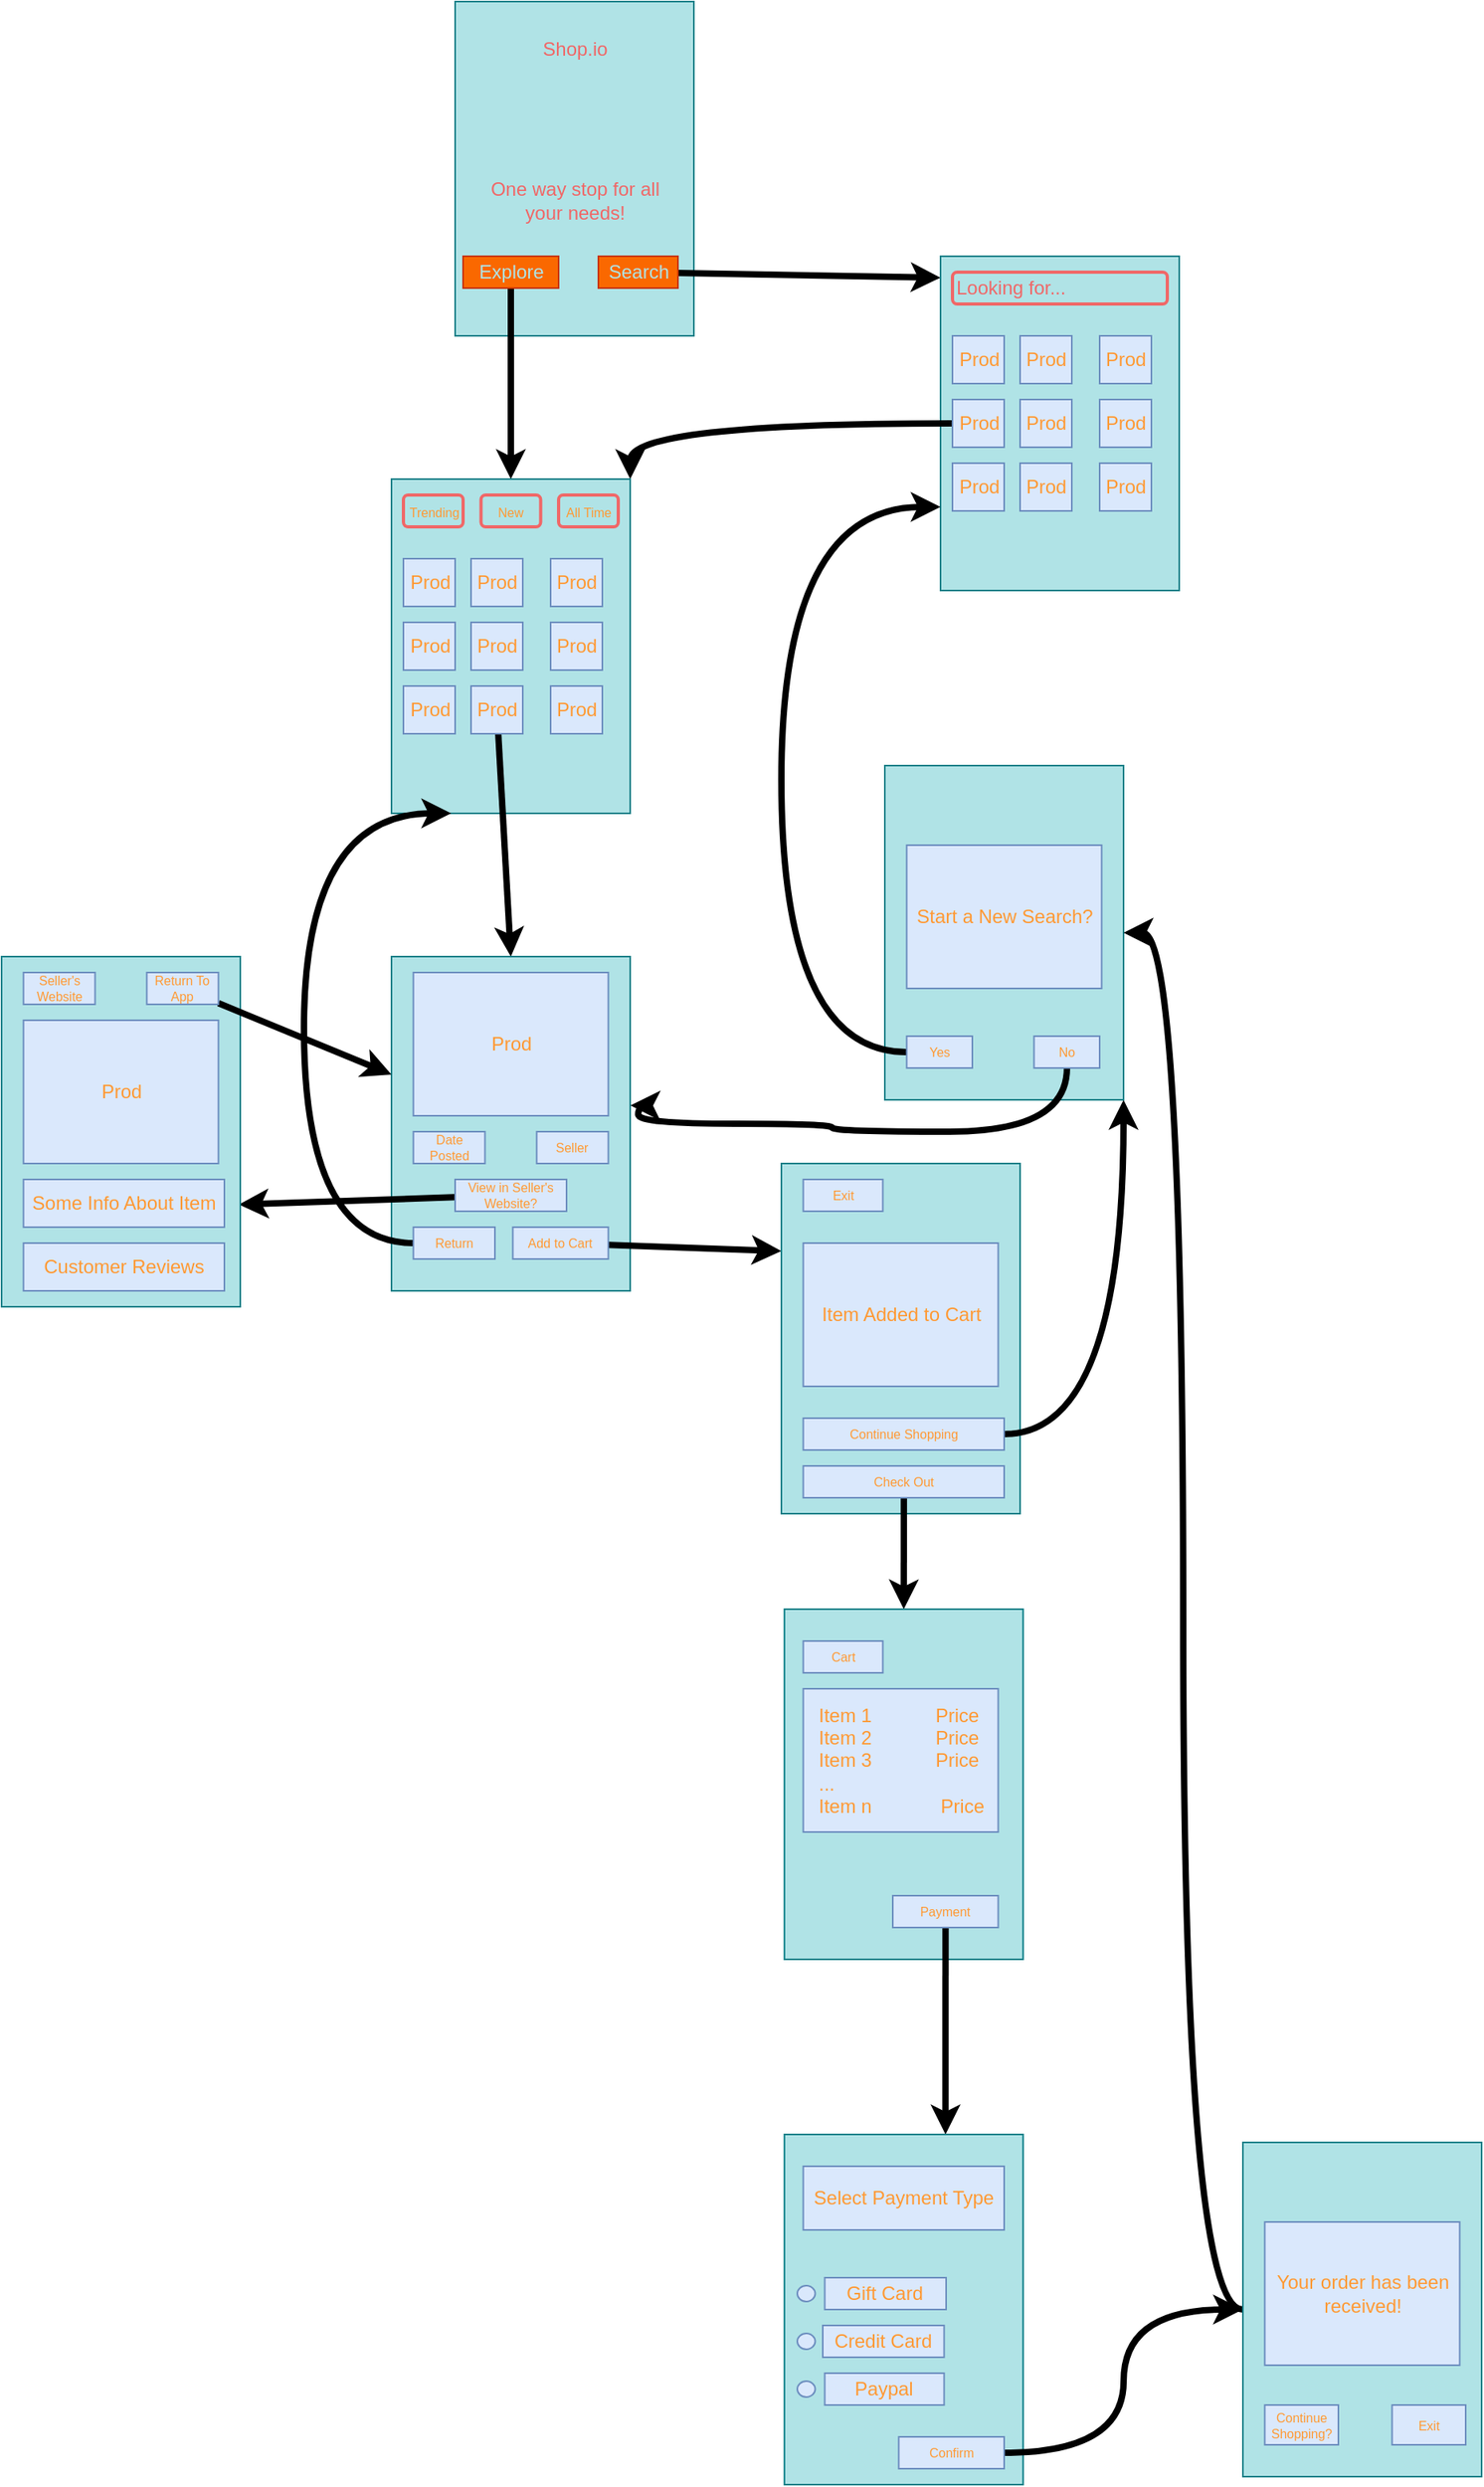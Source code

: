 <mxfile>
    <diagram id="jiOBFgiheBO2kc76T8QO" name="Page-1">
        <mxGraphModel dx="5490" dy="3355" grid="1" gridSize="10" guides="1" tooltips="1" connect="1" arrows="1" fold="1" page="1" pageScale="1" pageWidth="850" pageHeight="1100" math="0" shadow="0">
            <root>
                <mxCell id="0"/>
                <mxCell id="1" parent="0"/>
                <mxCell id="2" value="" style="whiteSpace=wrap;html=1;fillColor=#B0E3E6;strokeColor=#0e8088;" parent="1" vertex="1">
                    <mxGeometry x="155" y="170" width="150" height="210" as="geometry"/>
                </mxCell>
                <mxCell id="3" value="Shop.io" style="text;html=1;resizable=0;autosize=1;align=center;verticalAlign=middle;points=[];fillColor=none;strokeColor=none;rounded=0;fontColor=#F06767;" parent="1" vertex="1">
                    <mxGeometry x="200" y="190" width="60" height="20" as="geometry"/>
                </mxCell>
                <mxCell id="4" value="One way stop for all&lt;br&gt;your needs!" style="text;html=1;resizable=0;autosize=1;align=center;verticalAlign=middle;points=[];fillColor=none;strokeColor=none;rounded=0;fontColor=#F06767;" parent="1" vertex="1">
                    <mxGeometry x="170" y="280" width="120" height="30" as="geometry"/>
                </mxCell>
                <mxCell id="55" style="edgeStyle=none;html=1;entryX=0.5;entryY=0;entryDx=0;entryDy=0;fontColor=#FF9933;strokeWidth=4;" edge="1" parent="1" source="7" target="36">
                    <mxGeometry relative="1" as="geometry"/>
                </mxCell>
                <mxCell id="7" value="&lt;font color=&quot;#b0e3e6&quot;&gt;Explore&lt;br&gt;&lt;/font&gt;" style="text;html=1;resizable=0;autosize=1;align=center;verticalAlign=middle;points=[];rounded=0;fillColor=#fa6800;fontColor=#000000;strokeColor=#C73500;" parent="1" vertex="1">
                    <mxGeometry x="160" y="330" width="60" height="20" as="geometry"/>
                </mxCell>
                <mxCell id="35" style="edgeStyle=none;html=1;entryX=0;entryY=0.064;entryDx=0;entryDy=0;entryPerimeter=0;fontColor=#FF9933;strokeWidth=4;" edge="1" parent="1" source="8" target="9">
                    <mxGeometry relative="1" as="geometry"/>
                </mxCell>
                <mxCell id="8" value="&lt;font color=&quot;#b0e3e6&quot;&gt;Search&lt;br&gt;&lt;/font&gt;" style="text;html=1;resizable=0;autosize=1;align=center;verticalAlign=middle;points=[];rounded=0;fillColor=#fa6800;fontColor=#000000;strokeColor=#C73500;" parent="1" vertex="1">
                    <mxGeometry x="245" y="330" width="50" height="20" as="geometry"/>
                </mxCell>
                <mxCell id="9" value="" style="whiteSpace=wrap;html=1;fillColor=#B0E3E6;strokeColor=#0e8088;" parent="1" vertex="1">
                    <mxGeometry x="460" y="330" width="150" height="210" as="geometry"/>
                </mxCell>
                <mxCell id="16" value="&lt;font color=&quot;#f06767&quot;&gt;Looking for...&lt;/font&gt;" style="whiteSpace=wrap;html=1;fillColor=none;perimeterSpacing=16;strokeWidth=2;rounded=1;align=left;fontColor=#FF9933;strokeColor=#F06767;" parent="1" vertex="1">
                    <mxGeometry x="467.5" y="340" width="135" height="20" as="geometry"/>
                </mxCell>
                <mxCell id="17" value="&lt;font color=&quot;#ff9933&quot;&gt;Prod&lt;/font&gt;" style="whiteSpace=wrap;html=1;fillColor=#dae8fc;strokeColor=#6c8ebf;" vertex="1" parent="1">
                    <mxGeometry x="467.5" y="380" width="32.5" height="30" as="geometry"/>
                </mxCell>
                <mxCell id="19" value="" style="whiteSpace=wrap;html=1;fillColor=#dae8fc;strokeColor=#6c8ebf;" vertex="1" parent="1">
                    <mxGeometry x="510" y="380" width="32.5" height="30" as="geometry"/>
                </mxCell>
                <mxCell id="20" value="" style="whiteSpace=wrap;html=1;fillColor=#dae8fc;strokeColor=#6c8ebf;" vertex="1" parent="1">
                    <mxGeometry x="560" y="380" width="32.5" height="30" as="geometry"/>
                </mxCell>
                <mxCell id="21" value="" style="whiteSpace=wrap;html=1;fillColor=#dae8fc;strokeColor=#6c8ebf;" vertex="1" parent="1">
                    <mxGeometry x="467.5" y="420" width="32.5" height="30" as="geometry"/>
                </mxCell>
                <mxCell id="22" value="" style="whiteSpace=wrap;html=1;fillColor=#dae8fc;strokeColor=#6c8ebf;" vertex="1" parent="1">
                    <mxGeometry x="510" y="420" width="32.5" height="30" as="geometry"/>
                </mxCell>
                <mxCell id="23" value="" style="whiteSpace=wrap;html=1;fillColor=#dae8fc;strokeColor=#6c8ebf;" vertex="1" parent="1">
                    <mxGeometry x="560" y="420" width="32.5" height="30" as="geometry"/>
                </mxCell>
                <mxCell id="24" value="" style="whiteSpace=wrap;html=1;fillColor=#dae8fc;strokeColor=#6c8ebf;" vertex="1" parent="1">
                    <mxGeometry x="467.5" y="460" width="32.5" height="30" as="geometry"/>
                </mxCell>
                <mxCell id="25" value="" style="whiteSpace=wrap;html=1;fillColor=#dae8fc;strokeColor=#6c8ebf;" vertex="1" parent="1">
                    <mxGeometry x="510" y="460" width="32.5" height="30" as="geometry"/>
                </mxCell>
                <mxCell id="26" value="" style="whiteSpace=wrap;html=1;fillColor=#dae8fc;strokeColor=#6c8ebf;" vertex="1" parent="1">
                    <mxGeometry x="560" y="460" width="32.5" height="30" as="geometry"/>
                </mxCell>
                <mxCell id="27" value="&lt;font color=&quot;#ff9933&quot;&gt;Prod&lt;/font&gt;" style="whiteSpace=wrap;html=1;fillColor=#dae8fc;strokeColor=#6c8ebf;" vertex="1" parent="1">
                    <mxGeometry x="510" y="380" width="32.5" height="30" as="geometry"/>
                </mxCell>
                <mxCell id="28" value="&lt;font color=&quot;#ff9933&quot;&gt;Prod&lt;/font&gt;" style="whiteSpace=wrap;html=1;fillColor=#dae8fc;strokeColor=#6c8ebf;" vertex="1" parent="1">
                    <mxGeometry x="560" y="380" width="32.5" height="30" as="geometry"/>
                </mxCell>
                <mxCell id="101" style="edgeStyle=orthogonalEdgeStyle;curved=1;html=1;entryX=1;entryY=0;entryDx=0;entryDy=0;fontSize=8;fontColor=#FF9933;strokeWidth=4;" edge="1" parent="1" source="29" target="36">
                    <mxGeometry relative="1" as="geometry"/>
                </mxCell>
                <mxCell id="29" value="&lt;font color=&quot;#ff9933&quot;&gt;Prod&lt;/font&gt;" style="whiteSpace=wrap;html=1;fillColor=#dae8fc;strokeColor=#6c8ebf;" vertex="1" parent="1">
                    <mxGeometry x="467.5" y="420" width="32.5" height="30" as="geometry"/>
                </mxCell>
                <mxCell id="30" value="&lt;font color=&quot;#ff9933&quot;&gt;Prod&lt;/font&gt;" style="whiteSpace=wrap;html=1;fillColor=#dae8fc;strokeColor=#6c8ebf;" vertex="1" parent="1">
                    <mxGeometry x="510" y="420" width="32.5" height="30" as="geometry"/>
                </mxCell>
                <mxCell id="31" value="&lt;font color=&quot;#ff9933&quot;&gt;Prod&lt;/font&gt;" style="whiteSpace=wrap;html=1;fillColor=#dae8fc;strokeColor=#6c8ebf;" vertex="1" parent="1">
                    <mxGeometry x="560" y="420" width="32.5" height="30" as="geometry"/>
                </mxCell>
                <mxCell id="32" value="&lt;font color=&quot;#ff9933&quot;&gt;Prod&lt;/font&gt;" style="whiteSpace=wrap;html=1;fillColor=#dae8fc;strokeColor=#6c8ebf;" vertex="1" parent="1">
                    <mxGeometry x="467.5" y="460" width="32.5" height="30" as="geometry"/>
                </mxCell>
                <mxCell id="33" value="&lt;font color=&quot;#ff9933&quot;&gt;Prod&lt;/font&gt;" style="whiteSpace=wrap;html=1;fillColor=#dae8fc;strokeColor=#6c8ebf;" vertex="1" parent="1">
                    <mxGeometry x="510" y="460" width="32.5" height="30" as="geometry"/>
                </mxCell>
                <mxCell id="34" value="&lt;font color=&quot;#ff9933&quot;&gt;Prod&lt;/font&gt;" style="whiteSpace=wrap;html=1;fillColor=#dae8fc;strokeColor=#6c8ebf;" vertex="1" parent="1">
                    <mxGeometry x="560" y="460" width="32.5" height="30" as="geometry"/>
                </mxCell>
                <mxCell id="36" value="" style="whiteSpace=wrap;html=1;fillColor=#B0E3E6;strokeColor=#0e8088;" vertex="1" parent="1">
                    <mxGeometry x="115" y="470" width="150" height="210" as="geometry"/>
                </mxCell>
                <mxCell id="37" value="&lt;font style=&quot;font-size: 8px&quot;&gt;Trending&lt;/font&gt;" style="whiteSpace=wrap;html=1;fillColor=none;perimeterSpacing=16;strokeWidth=2;rounded=1;align=center;fontColor=#FF9933;strokeColor=#F06767;" vertex="1" parent="1">
                    <mxGeometry x="122.5" y="480" width="37.5" height="20" as="geometry"/>
                </mxCell>
                <mxCell id="38" value="&lt;font color=&quot;#ff9933&quot;&gt;Prod&lt;/font&gt;" style="whiteSpace=wrap;html=1;fillColor=#dae8fc;strokeColor=#6c8ebf;" vertex="1" parent="1">
                    <mxGeometry x="122.5" y="520" width="32.5" height="30" as="geometry"/>
                </mxCell>
                <mxCell id="39" value="" style="whiteSpace=wrap;html=1;fillColor=#dae8fc;strokeColor=#6c8ebf;" vertex="1" parent="1">
                    <mxGeometry x="165" y="520" width="32.5" height="30" as="geometry"/>
                </mxCell>
                <mxCell id="40" value="" style="whiteSpace=wrap;html=1;fillColor=#dae8fc;strokeColor=#6c8ebf;" vertex="1" parent="1">
                    <mxGeometry x="215" y="520" width="32.5" height="30" as="geometry"/>
                </mxCell>
                <mxCell id="41" value="" style="whiteSpace=wrap;html=1;fillColor=#dae8fc;strokeColor=#6c8ebf;" vertex="1" parent="1">
                    <mxGeometry x="122.5" y="560" width="32.5" height="30" as="geometry"/>
                </mxCell>
                <mxCell id="42" value="" style="whiteSpace=wrap;html=1;fillColor=#dae8fc;strokeColor=#6c8ebf;" vertex="1" parent="1">
                    <mxGeometry x="165" y="560" width="32.5" height="30" as="geometry"/>
                </mxCell>
                <mxCell id="43" value="" style="whiteSpace=wrap;html=1;fillColor=#dae8fc;strokeColor=#6c8ebf;" vertex="1" parent="1">
                    <mxGeometry x="215" y="560" width="32.5" height="30" as="geometry"/>
                </mxCell>
                <mxCell id="44" value="" style="whiteSpace=wrap;html=1;fillColor=#dae8fc;strokeColor=#6c8ebf;" vertex="1" parent="1">
                    <mxGeometry x="122.5" y="600" width="32.5" height="30" as="geometry"/>
                </mxCell>
                <mxCell id="45" value="" style="whiteSpace=wrap;html=1;fillColor=#dae8fc;strokeColor=#6c8ebf;" vertex="1" parent="1">
                    <mxGeometry x="165" y="600" width="32.5" height="30" as="geometry"/>
                </mxCell>
                <mxCell id="46" value="" style="whiteSpace=wrap;html=1;fillColor=#dae8fc;strokeColor=#6c8ebf;" vertex="1" parent="1">
                    <mxGeometry x="215" y="600" width="32.5" height="30" as="geometry"/>
                </mxCell>
                <mxCell id="47" value="&lt;font color=&quot;#ff9933&quot;&gt;Prod&lt;/font&gt;" style="whiteSpace=wrap;html=1;fillColor=#dae8fc;strokeColor=#6c8ebf;" vertex="1" parent="1">
                    <mxGeometry x="165" y="520" width="32.5" height="30" as="geometry"/>
                </mxCell>
                <mxCell id="48" value="&lt;font color=&quot;#ff9933&quot;&gt;Prod&lt;/font&gt;" style="whiteSpace=wrap;html=1;fillColor=#dae8fc;strokeColor=#6c8ebf;" vertex="1" parent="1">
                    <mxGeometry x="215" y="520" width="32.5" height="30" as="geometry"/>
                </mxCell>
                <mxCell id="49" value="&lt;font color=&quot;#ff9933&quot;&gt;Prod&lt;/font&gt;" style="whiteSpace=wrap;html=1;fillColor=#dae8fc;strokeColor=#6c8ebf;" vertex="1" parent="1">
                    <mxGeometry x="122.5" y="560" width="32.5" height="30" as="geometry"/>
                </mxCell>
                <mxCell id="50" value="&lt;font color=&quot;#ff9933&quot;&gt;Prod&lt;/font&gt;" style="whiteSpace=wrap;html=1;fillColor=#dae8fc;strokeColor=#6c8ebf;" vertex="1" parent="1">
                    <mxGeometry x="165" y="560" width="32.5" height="30" as="geometry"/>
                </mxCell>
                <mxCell id="51" value="&lt;font color=&quot;#ff9933&quot;&gt;Prod&lt;/font&gt;" style="whiteSpace=wrap;html=1;fillColor=#dae8fc;strokeColor=#6c8ebf;" vertex="1" parent="1">
                    <mxGeometry x="215" y="560" width="32.5" height="30" as="geometry"/>
                </mxCell>
                <mxCell id="52" value="&lt;font color=&quot;#ff9933&quot;&gt;Prod&lt;/font&gt;" style="whiteSpace=wrap;html=1;fillColor=#dae8fc;strokeColor=#6c8ebf;" vertex="1" parent="1">
                    <mxGeometry x="122.5" y="600" width="32.5" height="30" as="geometry"/>
                </mxCell>
                <mxCell id="59" style="edgeStyle=none;html=1;fontSize=8;fontColor=#FF9933;strokeWidth=4;entryX=0.5;entryY=0;entryDx=0;entryDy=0;" edge="1" parent="1" source="53" target="60">
                    <mxGeometry relative="1" as="geometry">
                        <mxPoint x="181.25" y="770" as="targetPoint"/>
                    </mxGeometry>
                </mxCell>
                <mxCell id="53" value="&lt;font color=&quot;#ff9933&quot;&gt;Prod&lt;/font&gt;" style="whiteSpace=wrap;html=1;fillColor=#dae8fc;strokeColor=#6c8ebf;" vertex="1" parent="1">
                    <mxGeometry x="165" y="600" width="32.5" height="30" as="geometry"/>
                </mxCell>
                <mxCell id="54" value="&lt;font color=&quot;#ff9933&quot;&gt;Prod&lt;/font&gt;" style="whiteSpace=wrap;html=1;fillColor=#dae8fc;strokeColor=#6c8ebf;" vertex="1" parent="1">
                    <mxGeometry x="215" y="600" width="32.5" height="30" as="geometry"/>
                </mxCell>
                <mxCell id="56" value="&lt;span style=&quot;font-size: 8px&quot;&gt;New&lt;/span&gt;" style="whiteSpace=wrap;html=1;fillColor=none;perimeterSpacing=16;strokeWidth=2;rounded=1;align=center;fontColor=#FF9933;strokeColor=#F06767;" vertex="1" parent="1">
                    <mxGeometry x="171.25" y="480" width="37.5" height="20" as="geometry"/>
                </mxCell>
                <mxCell id="57" value="&lt;span style=&quot;font-size: 8px&quot;&gt;All Time&lt;/span&gt;" style="whiteSpace=wrap;html=1;fillColor=none;perimeterSpacing=16;strokeWidth=2;rounded=1;align=center;fontColor=#FF9933;strokeColor=#F06767;" vertex="1" parent="1">
                    <mxGeometry x="220" y="480" width="37.5" height="20" as="geometry"/>
                </mxCell>
                <mxCell id="60" value="" style="whiteSpace=wrap;html=1;fillColor=#B0E3E6;strokeColor=#0e8088;" vertex="1" parent="1">
                    <mxGeometry x="115" y="770" width="150" height="210" as="geometry"/>
                </mxCell>
                <mxCell id="61" value="&lt;font color=&quot;#ff9933&quot;&gt;Prod&lt;/font&gt;" style="whiteSpace=wrap;html=1;fillColor=#dae8fc;strokeColor=#6c8ebf;" vertex="1" parent="1">
                    <mxGeometry x="128.75" y="780" width="122.5" height="90" as="geometry"/>
                </mxCell>
                <mxCell id="62" value="&lt;font color=&quot;#ff9933&quot;&gt;Date Posted&lt;/font&gt;" style="whiteSpace=wrap;html=1;labelBackgroundColor=none;fontSize=8;fillColor=#dae8fc;strokeColor=#6c8ebf;" vertex="1" parent="1">
                    <mxGeometry x="128.75" y="880" width="45" height="20" as="geometry"/>
                </mxCell>
                <mxCell id="64" value="&lt;font color=&quot;#ff9933&quot;&gt;Seller&lt;/font&gt;" style="whiteSpace=wrap;html=1;labelBackgroundColor=none;fontSize=8;fillColor=#dae8fc;strokeColor=#6c8ebf;" vertex="1" parent="1">
                    <mxGeometry x="206.25" y="880" width="45" height="20" as="geometry"/>
                </mxCell>
                <mxCell id="76" style="edgeStyle=none;html=1;entryX=0;entryY=0.25;entryDx=0;entryDy=0;fontSize=8;fontColor=#FF9933;strokeWidth=4;" edge="1" parent="1" source="65" target="69">
                    <mxGeometry relative="1" as="geometry"/>
                </mxCell>
                <mxCell id="65" value="&lt;font color=&quot;#ff9933&quot;&gt;Add to Cart&lt;/font&gt;" style="whiteSpace=wrap;html=1;labelBackgroundColor=none;fontSize=8;fillColor=#dae8fc;strokeColor=#6c8ebf;" vertex="1" parent="1">
                    <mxGeometry x="191.25" y="940" width="60" height="20" as="geometry"/>
                </mxCell>
                <mxCell id="92" style="edgeStyle=orthogonalEdgeStyle;curved=1;html=1;entryX=0.25;entryY=1;entryDx=0;entryDy=0;fontSize=8;fontColor=#FF9933;strokeWidth=4;" edge="1" parent="1" source="66" target="36">
                    <mxGeometry relative="1" as="geometry">
                        <Array as="points">
                            <mxPoint x="60" y="950"/>
                            <mxPoint x="60" y="680"/>
                        </Array>
                    </mxGeometry>
                </mxCell>
                <mxCell id="66" value="&lt;font color=&quot;#ff9933&quot;&gt;Return&lt;/font&gt;" style="whiteSpace=wrap;html=1;labelBackgroundColor=none;fontSize=8;fillColor=#dae8fc;strokeColor=#6c8ebf;" vertex="1" parent="1">
                    <mxGeometry x="128.75" y="940" width="51.25" height="20" as="geometry"/>
                </mxCell>
                <mxCell id="86" style="edgeStyle=none;html=1;entryX=0.994;entryY=0.708;entryDx=0;entryDy=0;entryPerimeter=0;fontSize=8;fontColor=#FF9933;strokeWidth=4;" edge="1" parent="1" source="67" target="79">
                    <mxGeometry relative="1" as="geometry"/>
                </mxCell>
                <mxCell id="67" value="&lt;font color=&quot;#ff9933&quot;&gt;View in Seller's Website?&lt;/font&gt;" style="whiteSpace=wrap;html=1;labelBackgroundColor=none;fontSize=8;fillColor=#dae8fc;strokeColor=#6c8ebf;" vertex="1" parent="1">
                    <mxGeometry x="155" y="910" width="70" height="20" as="geometry"/>
                </mxCell>
                <mxCell id="69" value="" style="whiteSpace=wrap;html=1;fillColor=#B0E3E6;strokeColor=#0e8088;" vertex="1" parent="1">
                    <mxGeometry x="360" y="900" width="150" height="220" as="geometry"/>
                </mxCell>
                <mxCell id="70" value="&lt;font color=&quot;#ff9933&quot;&gt;Item Added to Cart&lt;/font&gt;" style="whiteSpace=wrap;html=1;fillColor=#dae8fc;strokeColor=#6c8ebf;" vertex="1" parent="1">
                    <mxGeometry x="373.75" y="950" width="122.5" height="90" as="geometry"/>
                </mxCell>
                <mxCell id="97" style="edgeStyle=orthogonalEdgeStyle;curved=1;html=1;entryX=1;entryY=1;entryDx=0;entryDy=0;fontSize=8;fontColor=#FF9933;strokeWidth=4;exitX=1;exitY=0.5;exitDx=0;exitDy=0;" edge="1" parent="1" source="77" target="94">
                    <mxGeometry relative="1" as="geometry">
                        <Array as="points">
                            <mxPoint x="575" y="1070"/>
                        </Array>
                    </mxGeometry>
                </mxCell>
                <mxCell id="77" value="&lt;font color=&quot;#ff9933&quot;&gt;Continue Shopping&lt;/font&gt;" style="whiteSpace=wrap;html=1;labelBackgroundColor=none;fontSize=8;fillColor=#dae8fc;strokeColor=#6c8ebf;" vertex="1" parent="1">
                    <mxGeometry x="373.75" y="1060" width="126.25" height="20" as="geometry"/>
                </mxCell>
                <mxCell id="79" value="" style="whiteSpace=wrap;html=1;fillColor=#B0E3E6;strokeColor=#0e8088;" vertex="1" parent="1">
                    <mxGeometry x="-130" y="770" width="150" height="220" as="geometry"/>
                </mxCell>
                <mxCell id="80" value="&lt;font color=&quot;#ff9933&quot;&gt;Prod&lt;/font&gt;" style="whiteSpace=wrap;html=1;fillColor=#dae8fc;strokeColor=#6c8ebf;" vertex="1" parent="1">
                    <mxGeometry x="-116.25" y="810" width="122.5" height="90" as="geometry"/>
                </mxCell>
                <mxCell id="87" value="&lt;font color=&quot;#ff9933&quot;&gt;Seller's Website&lt;/font&gt;" style="whiteSpace=wrap;html=1;labelBackgroundColor=none;fontSize=8;fillColor=#dae8fc;strokeColor=#6c8ebf;" vertex="1" parent="1">
                    <mxGeometry x="-116.25" y="780" width="45" height="20" as="geometry"/>
                </mxCell>
                <mxCell id="88" value="&lt;font color=&quot;#ff9933&quot;&gt;Some Info About Item&lt;/font&gt;" style="whiteSpace=wrap;html=1;fillColor=#dae8fc;strokeColor=#6c8ebf;" vertex="1" parent="1">
                    <mxGeometry x="-116.25" y="910" width="126.25" height="30" as="geometry"/>
                </mxCell>
                <mxCell id="89" value="&lt;font color=&quot;#ff9933&quot;&gt;Customer Reviews&lt;/font&gt;" style="whiteSpace=wrap;html=1;fillColor=#dae8fc;strokeColor=#6c8ebf;" vertex="1" parent="1">
                    <mxGeometry x="-116.25" y="950" width="126.25" height="30" as="geometry"/>
                </mxCell>
                <mxCell id="91" style="edgeStyle=none;html=1;fontSize=8;fontColor=#FF9933;strokeWidth=4;" edge="1" parent="1" source="90" target="60">
                    <mxGeometry relative="1" as="geometry"/>
                </mxCell>
                <mxCell id="90" value="&lt;font color=&quot;#ff9933&quot;&gt;Return To App&lt;/font&gt;" style="whiteSpace=wrap;html=1;labelBackgroundColor=none;fontSize=8;fillColor=#dae8fc;strokeColor=#6c8ebf;" vertex="1" parent="1">
                    <mxGeometry x="-38.75" y="780" width="45" height="20" as="geometry"/>
                </mxCell>
                <mxCell id="94" value="" style="whiteSpace=wrap;html=1;fillColor=#B0E3E6;strokeColor=#0e8088;" vertex="1" parent="1">
                    <mxGeometry x="425" y="650" width="150" height="210" as="geometry"/>
                </mxCell>
                <mxCell id="95" value="&lt;font color=&quot;#ff9933&quot;&gt;Start a New Search?&lt;/font&gt;" style="whiteSpace=wrap;html=1;fillColor=#dae8fc;strokeColor=#6c8ebf;" vertex="1" parent="1">
                    <mxGeometry x="438.75" y="700" width="122.5" height="90" as="geometry"/>
                </mxCell>
                <mxCell id="100" style="edgeStyle=orthogonalEdgeStyle;curved=1;html=1;entryX=0;entryY=0.75;entryDx=0;entryDy=0;fontSize=8;fontColor=#FF9933;strokeWidth=4;" edge="1" parent="1" source="96" target="9">
                    <mxGeometry relative="1" as="geometry">
                        <Array as="points">
                            <mxPoint x="360" y="830"/>
                            <mxPoint x="360" y="488"/>
                        </Array>
                    </mxGeometry>
                </mxCell>
                <mxCell id="96" value="&lt;font color=&quot;#ff9933&quot;&gt;Yes&lt;/font&gt;" style="whiteSpace=wrap;html=1;labelBackgroundColor=none;fontSize=8;fillColor=#dae8fc;strokeColor=#6c8ebf;" vertex="1" parent="1">
                    <mxGeometry x="438.75" y="820" width="41.25" height="20" as="geometry"/>
                </mxCell>
                <mxCell id="99" style="edgeStyle=orthogonalEdgeStyle;curved=1;html=1;entryX=1.001;entryY=0.445;entryDx=0;entryDy=0;entryPerimeter=0;fontSize=8;fontColor=#FF9933;strokeWidth=4;" edge="1" parent="1" source="98" target="60">
                    <mxGeometry relative="1" as="geometry">
                        <Array as="points">
                            <mxPoint x="539" y="880"/>
                            <mxPoint x="392" y="880"/>
                            <mxPoint x="392" y="875"/>
                            <mxPoint x="270" y="875"/>
                            <mxPoint x="270" y="864"/>
                        </Array>
                    </mxGeometry>
                </mxCell>
                <mxCell id="98" value="&lt;font color=&quot;#ff9933&quot;&gt;No&lt;/font&gt;" style="whiteSpace=wrap;html=1;labelBackgroundColor=none;fontSize=8;fillColor=#dae8fc;strokeColor=#6c8ebf;" vertex="1" parent="1">
                    <mxGeometry x="518.75" y="820" width="41.25" height="20" as="geometry"/>
                </mxCell>
                <mxCell id="111" style="edgeStyle=orthogonalEdgeStyle;curved=1;html=1;fontSize=8;fontColor=#FF9933;strokeWidth=4;" edge="1" parent="1" source="102" target="106">
                    <mxGeometry relative="1" as="geometry"/>
                </mxCell>
                <mxCell id="102" value="&lt;font color=&quot;#ff9933&quot;&gt;Check Out&lt;/font&gt;" style="whiteSpace=wrap;html=1;labelBackgroundColor=none;fontSize=8;fillColor=#dae8fc;strokeColor=#6c8ebf;" vertex="1" parent="1">
                    <mxGeometry x="373.75" y="1090" width="126.25" height="20" as="geometry"/>
                </mxCell>
                <mxCell id="104" value="&lt;font color=&quot;#ff9933&quot;&gt;Exit&lt;/font&gt;" style="whiteSpace=wrap;html=1;labelBackgroundColor=none;fontSize=8;fillColor=#dae8fc;strokeColor=#6c8ebf;" vertex="1" parent="1">
                    <mxGeometry x="373.75" y="910" width="50" height="20" as="geometry"/>
                </mxCell>
                <mxCell id="106" value="" style="whiteSpace=wrap;html=1;fillColor=#B0E3E6;strokeColor=#0e8088;" vertex="1" parent="1">
                    <mxGeometry x="361.88" y="1180" width="150" height="220" as="geometry"/>
                </mxCell>
                <mxCell id="112" value="&lt;font color=&quot;#ff9933&quot;&gt;Cart&lt;/font&gt;" style="whiteSpace=wrap;html=1;labelBackgroundColor=none;fontSize=8;fillColor=#dae8fc;strokeColor=#6c8ebf;" vertex="1" parent="1">
                    <mxGeometry x="373.75" y="1200" width="50" height="20" as="geometry"/>
                </mxCell>
                <mxCell id="113" value="&lt;div style=&quot;text-align: left&quot;&gt;&lt;span style=&quot;color: rgb(255 , 153 , 51)&quot;&gt;Item 1&amp;nbsp; &amp;nbsp; &amp;nbsp; &amp;nbsp; &amp;nbsp; &amp;nbsp; Price&lt;/span&gt;&lt;/div&gt;&lt;font color=&quot;#ff9933&quot;&gt;&lt;div style=&quot;text-align: left&quot;&gt;&lt;span&gt;Item 2&amp;nbsp; &amp;nbsp; &amp;nbsp; &amp;nbsp; &amp;nbsp; &amp;nbsp; Price&lt;/span&gt;&lt;/div&gt;&lt;div style=&quot;text-align: left&quot;&gt;&lt;span&gt;Item 3&amp;nbsp; &amp;nbsp; &amp;nbsp; &amp;nbsp; &amp;nbsp; &amp;nbsp; Price&lt;/span&gt;&lt;/div&gt;&lt;div style=&quot;text-align: left&quot;&gt;&lt;span&gt;...&lt;/span&gt;&lt;/div&gt;&lt;div style=&quot;text-align: left&quot;&gt;&lt;span&gt;Item n&amp;nbsp; &amp;nbsp; &amp;nbsp; &amp;nbsp; &amp;nbsp; &amp;nbsp; &amp;nbsp;Price&lt;/span&gt;&lt;/div&gt;&lt;/font&gt;" style="whiteSpace=wrap;html=1;fillColor=#dae8fc;strokeColor=#6c8ebf;align=center;" vertex="1" parent="1">
                    <mxGeometry x="373.75" y="1230" width="122.5" height="90" as="geometry"/>
                </mxCell>
                <mxCell id="115" style="edgeStyle=orthogonalEdgeStyle;curved=1;html=1;fontSize=8;fontColor=#FF9933;strokeWidth=4;" edge="1" parent="1" source="114">
                    <mxGeometry relative="1" as="geometry">
                        <mxPoint x="463.125" y="1510" as="targetPoint"/>
                    </mxGeometry>
                </mxCell>
                <mxCell id="114" value="&lt;font color=&quot;#ff9933&quot;&gt;Payment&lt;/font&gt;" style="whiteSpace=wrap;html=1;labelBackgroundColor=none;fontSize=8;fillColor=#dae8fc;strokeColor=#6c8ebf;" vertex="1" parent="1">
                    <mxGeometry x="430" y="1360" width="66.25" height="20" as="geometry"/>
                </mxCell>
                <mxCell id="116" value="" style="whiteSpace=wrap;html=1;fillColor=#B0E3E6;strokeColor=#0e8088;" vertex="1" parent="1">
                    <mxGeometry x="361.88" y="1510" width="150" height="220" as="geometry"/>
                </mxCell>
                <mxCell id="121" value="&lt;div style=&quot;text-align: left&quot;&gt;&lt;font color=&quot;#ff9933&quot;&gt;Select Payment Type&lt;/font&gt;&lt;/div&gt;" style="whiteSpace=wrap;html=1;fillColor=#dae8fc;strokeColor=#6c8ebf;align=center;" vertex="1" parent="1">
                    <mxGeometry x="373.75" y="1530" width="126.25" height="40" as="geometry"/>
                </mxCell>
                <mxCell id="122" value="&lt;div style=&quot;text-align: left&quot;&gt;&lt;font color=&quot;#ff9933&quot;&gt;Gift Card&lt;/font&gt;&lt;/div&gt;" style="whiteSpace=wrap;html=1;fillColor=#dae8fc;strokeColor=#6c8ebf;align=center;" vertex="1" parent="1">
                    <mxGeometry x="387.25" y="1600" width="76.25" height="20" as="geometry"/>
                </mxCell>
                <mxCell id="123" value="&lt;div style=&quot;text-align: left&quot;&gt;&lt;font color=&quot;#ff9933&quot;&gt;Credit Card&lt;/font&gt;&lt;/div&gt;" style="whiteSpace=wrap;html=1;fillColor=#dae8fc;strokeColor=#6c8ebf;align=center;" vertex="1" parent="1">
                    <mxGeometry x="386" y="1630" width="76.25" height="20" as="geometry"/>
                </mxCell>
                <mxCell id="124" value="&lt;div style=&quot;text-align: left&quot;&gt;&lt;font color=&quot;#ff9933&quot;&gt;Paypal&lt;/font&gt;&lt;/div&gt;" style="whiteSpace=wrap;html=1;fillColor=#dae8fc;strokeColor=#6c8ebf;align=center;" vertex="1" parent="1">
                    <mxGeometry x="387.25" y="1660" width="75" height="20" as="geometry"/>
                </mxCell>
                <mxCell id="126" value="" style="ellipse;whiteSpace=wrap;html=1;labelBackgroundColor=none;fontSize=8;fillColor=#dae8fc;strokeColor=#6c8ebf;" vertex="1" parent="1">
                    <mxGeometry x="370" y="1605" width="11.25" height="10" as="geometry"/>
                </mxCell>
                <mxCell id="127" value="" style="ellipse;whiteSpace=wrap;html=1;labelBackgroundColor=none;fontSize=8;fillColor=#dae8fc;strokeColor=#6c8ebf;" vertex="1" parent="1">
                    <mxGeometry x="370" y="1635" width="11.25" height="10" as="geometry"/>
                </mxCell>
                <mxCell id="128" value="" style="ellipse;whiteSpace=wrap;html=1;labelBackgroundColor=none;fontSize=8;fillColor=#dae8fc;strokeColor=#6c8ebf;" vertex="1" parent="1">
                    <mxGeometry x="370" y="1665" width="11.25" height="10" as="geometry"/>
                </mxCell>
                <mxCell id="143" style="edgeStyle=orthogonalEdgeStyle;curved=1;html=1;fontSize=8;fontColor=#FF9933;strokeWidth=4;" edge="1" parent="1" source="129" target="139">
                    <mxGeometry relative="1" as="geometry"/>
                </mxCell>
                <mxCell id="129" value="&lt;font color=&quot;#ff9933&quot;&gt;Confirm&lt;/font&gt;" style="whiteSpace=wrap;html=1;labelBackgroundColor=none;fontSize=8;fillColor=#dae8fc;strokeColor=#6c8ebf;" vertex="1" parent="1">
                    <mxGeometry x="433.75" y="1700" width="66.25" height="20" as="geometry"/>
                </mxCell>
                <mxCell id="144" style="edgeStyle=orthogonalEdgeStyle;curved=1;html=1;entryX=1;entryY=0.5;entryDx=0;entryDy=0;fontSize=8;fontColor=#FF9933;strokeWidth=4;" edge="1" parent="1" source="139" target="94">
                    <mxGeometry relative="1" as="geometry"/>
                </mxCell>
                <mxCell id="139" value="" style="whiteSpace=wrap;html=1;fillColor=#B0E3E6;strokeColor=#0e8088;" vertex="1" parent="1">
                    <mxGeometry x="650" y="1515" width="150" height="210" as="geometry"/>
                </mxCell>
                <mxCell id="140" value="&lt;font color=&quot;#ff9933&quot;&gt;Your order has been received!&lt;/font&gt;" style="whiteSpace=wrap;html=1;fillColor=#dae8fc;strokeColor=#6c8ebf;" vertex="1" parent="1">
                    <mxGeometry x="663.75" y="1565" width="122.5" height="90" as="geometry"/>
                </mxCell>
                <mxCell id="141" value="&lt;font color=&quot;#ff9933&quot;&gt;Continue Shopping?&lt;/font&gt;" style="whiteSpace=wrap;html=1;labelBackgroundColor=none;fontSize=8;fillColor=#dae8fc;strokeColor=#6c8ebf;" vertex="1" parent="1">
                    <mxGeometry x="663.75" y="1680" width="46.25" height="25" as="geometry"/>
                </mxCell>
                <mxCell id="142" value="&lt;font color=&quot;#ff9933&quot;&gt;Exit&lt;/font&gt;" style="whiteSpace=wrap;html=1;labelBackgroundColor=none;fontSize=8;fillColor=#dae8fc;strokeColor=#6c8ebf;" vertex="1" parent="1">
                    <mxGeometry x="743.75" y="1680" width="46.25" height="25" as="geometry"/>
                </mxCell>
            </root>
        </mxGraphModel>
    </diagram>
</mxfile>
